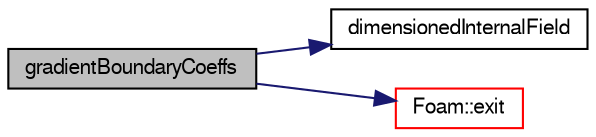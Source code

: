 digraph "gradientBoundaryCoeffs"
{
  bgcolor="transparent";
  edge [fontname="FreeSans",fontsize="10",labelfontname="FreeSans",labelfontsize="10"];
  node [fontname="FreeSans",fontsize="10",shape=record];
  rankdir="LR";
  Node240 [label="gradientBoundaryCoeffs",height=0.2,width=0.4,color="black", fillcolor="grey75", style="filled", fontcolor="black"];
  Node240 -> Node241 [color="midnightblue",fontsize="10",style="solid",fontname="FreeSans"];
  Node241 [label="dimensionedInternalField",height=0.2,width=0.4,color="black",URL="$a38438.html#a942cd19121a46cdc649099eb27c74b18"];
  Node240 -> Node242 [color="midnightblue",fontsize="10",style="solid",fontname="FreeSans"];
  Node242 [label="Foam::exit",height=0.2,width=0.4,color="red",URL="$a21124.html#a06ca7250d8e89caf05243ec094843642"];
}
